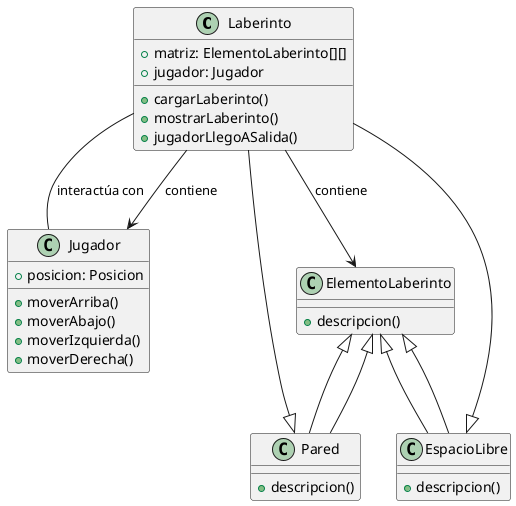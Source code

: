 @startuml
class Laberinto {
  +matriz: ElementoLaberinto[][]
  +jugador: Jugador
  +cargarLaberinto()
  +mostrarLaberinto()
  +jugadorLlegoASalida()
}

class Jugador {
  +posicion: Posicion
  +moverArriba()
  +moverAbajo()
  +moverIzquierda()
  +moverDerecha()
}

class ElementoLaberinto {
  +descripcion()
}

class Pared {
  +descripcion()
}

class EspacioLibre {
  +descripcion()
}

Laberinto --> ElementoLaberinto : contiene
Laberinto --> Jugador : contiene
Laberinto --|> Pared
Laberinto --|> EspacioLibre
Jugador -- Laberinto : interactúa con
Pared --|> ElementoLaberinto
EspacioLibre --|> ElementoLaberinto
ElementoLaberinto <|-- Pared
ElementoLaberinto <|-- EspacioLibre
@enduml
